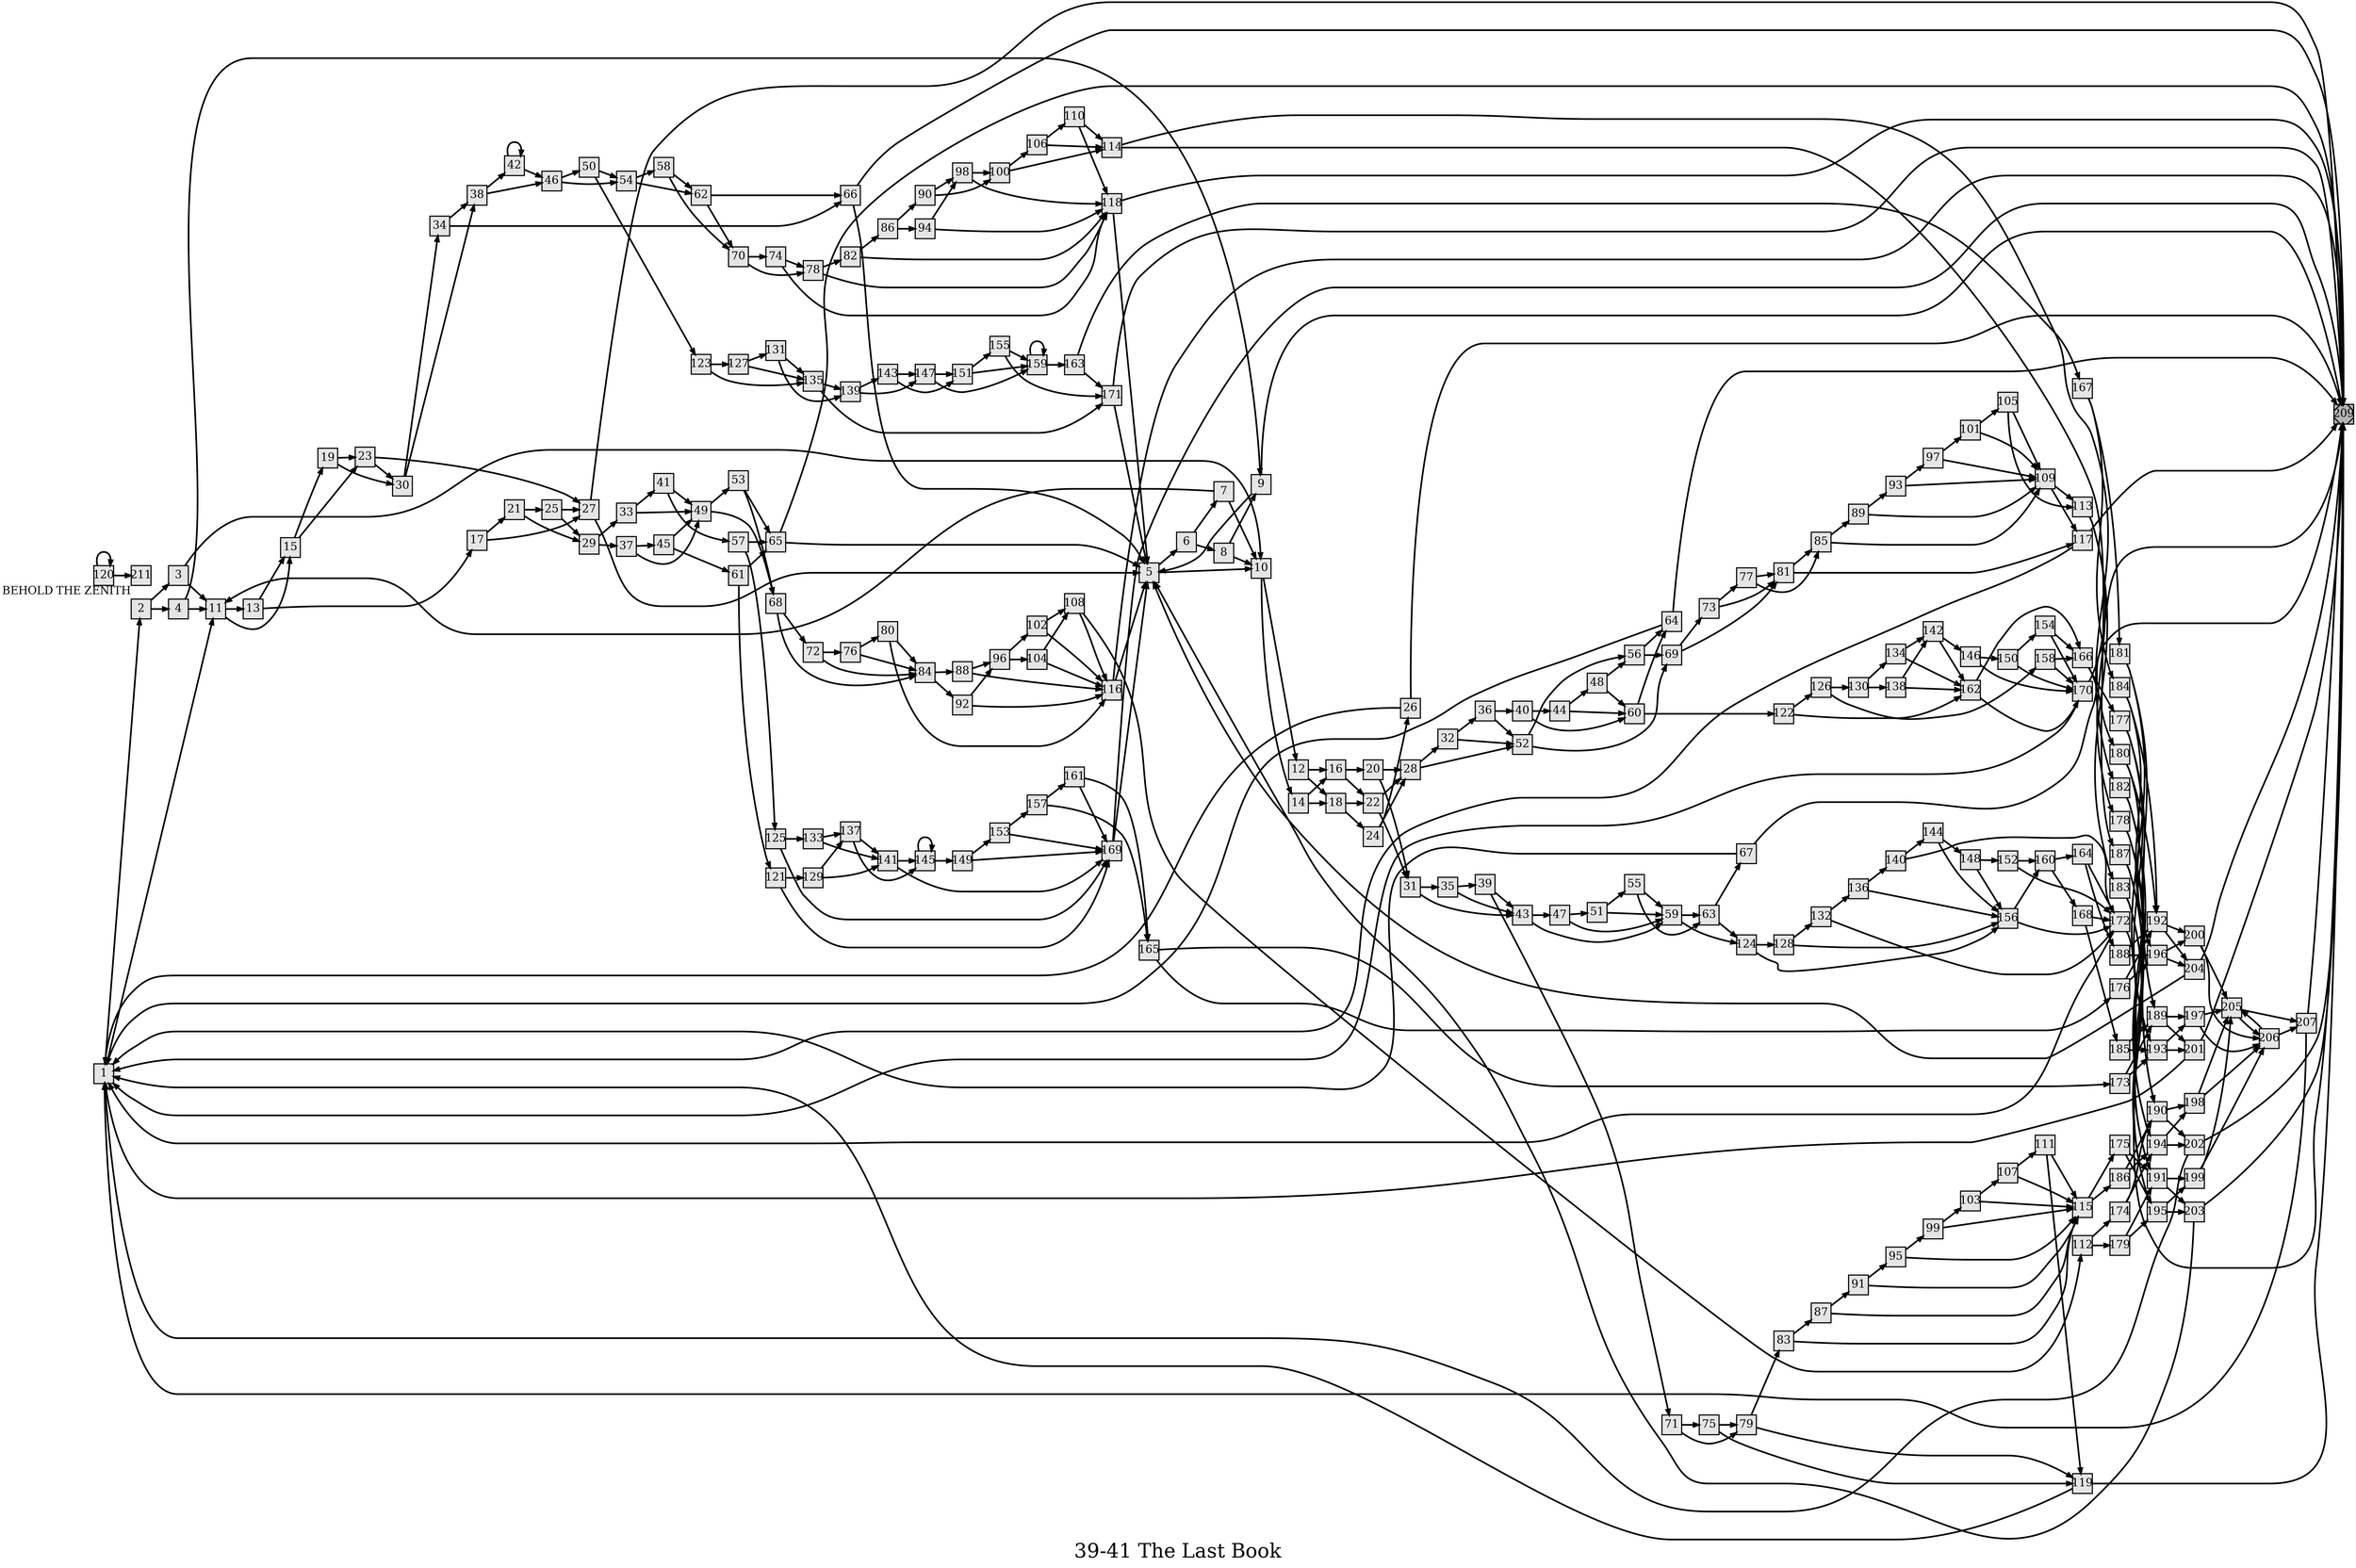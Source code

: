 digraph g{
  graph [ label="39-41 The Last Book" rankdir=LR, ordering=out, fontsize=36, nodesep="0.35", ranksep="0.45"];
  node  [shape=rect, penwidth=2, fontsize=20, style=filled, fillcolor=grey90, margin="0,0", labelfloat=true, regular=true, fixedsize=true];
  edge  [labelfloat=true, penwidth=3, fontsize=12];
  // ---;
  // group  : Katz;
  // id     : 39-41;
  // gbid   : 1378;
  // series : Last Book, The;
  // title  : Last Book, The;
  // author : Thomas Ainlay, Jr;
  // credit:;
  // - name : Jeremy Douglass;
  // role : encoder;
  // date : 2017-09-28;
  // - name : Jeremy Douglass;
  // role : editor;
  // date : 2018-04-28;
  // render:;
  // - name   : small;
  // styles : gvStyles-small.txt;
  // engine : dot;
  // comment: >;
  
  // ---;
  
  // From | To | Label;
  
  1 -> 2;
  1 -> 11;
  2 -> 3;
  2 -> 4;
  3 -> 10;
  3 -> 11;
  4 -> 9;
  4 -> 11;
  5 -> 6;
  5 -> 10;
  6 -> 7;
  6 -> 8;
  7 -> 10;
  7 -> 11;
  8 -> 9;
  8 -> 10;
  9 -> 209;
  9 -> 5;
  10 -> 12;
  10 -> 14;
  11 -> 13;
  11 -> 15;
  12 -> 16;
  12 -> 18;
  13 -> 15;
  13 -> 17;
  14 -> 16;
  14 -> 18;
  15 -> 19;
  15 -> 23;
  16 -> 20;
  16 -> 22;
  17 -> 21;
  17 -> 27;
  18 -> 22;
  18 -> 24;
  19 -> 23;
  19 -> 30;
  20 -> 28;
  20 -> 31;
  21 -> 25;
  21 -> 29;
  22 -> 28;
  22 -> 31;
  23 -> 27;
  23 -> 30;
  24 -> 26;
  24 -> 28;
  25 -> 27;
  25 -> 29;
  26 -> 209;
  26 -> 1;
  27 -> 209;
  27 -> 5;
  28 -> 32;
  28 -> 52;
  29 -> 33;	// If you are male, turn to page 33
  29 -> 37;	// if you are female, turn to page 37
  30 -> 34;
  30 -> 38;
  31 -> 35;
  31 -> 43;
  32 -> 36;
  32 -> 52;
  33 -> 41;
  33 -> 49;
  34 -> 38;
  34 -> 66;
  35 -> 39;
  35 -> 43;
  36 -> 40;
  36 -> 52;
  37 -> 45;
  37 -> 49;
  38 -> 42;
  38 -> 46;
  39 -> 43;
  39 -> 71;
  40 -> 44;
  40 -> 60;
  41 -> 49;
  41 -> 57;
  42 -> 42;
  42 -> 46;
  43 -> 47;
  43 -> 59;
  44 -> 48;
  44 -> 60;
  45 -> 49;
  45 -> 61;
  46 -> 50;
  46 -> 54;
  47 -> 51;
  47 -> 59;
  48 -> 56;
  48 -> 60;
  49 -> 53;
  49 -> 68;
  50 -> 54;
  50 -> 123;
  51 -> 55;
  51 -> 59;
  52 -> 56;
  52 -> 69;
  53 -> 65;
  53 -> 68;
  54 -> 58;
  54 -> 62;
  55 -> 59;
  55 -> 63;
  56 -> 64;
  56 -> 69;
  57 -> 65;
  57 -> 125;
  58 -> 62;
  58 -> 70;
  59 -> 63;
  59 -> 124;
  60 -> 64;
  60 -> 122;
  61 -> 65;
  61 -> 121;
  62 -> 66;
  62 -> 70;
  63 -> 67;
  63 -> 124;
  64 -> 209;
  64 -> 1;
  65 -> 209;
  65 -> 5;
  66 -> 209;
  66 -> 5;
  67 -> 209;
  67 -> 1;
  68 -> 72;
  68 -> 84;
  69 -> 73;
  69 -> 81;
  70 -> 74;
  70 -> 78;
  71 -> 75;
  71 -> 79;
  72 -> 76;
  72 -> 84;
  73 -> 77;
  73 -> 81;
  74 -> 78;
  74 -> 118;
  75 -> 79;
  75 -> 119;
  76 -> 80;
  76 -> 84;
  77 -> 81;
  77 -> 85;
  78 -> 82;
  78 -> 118;
  79 -> 83;
  79 -> 119;
  80 -> 84;
  80 -> 116;
  81 -> 85;
  81 -> 117;
  82 -> 86;
  82 -> 118;
  83 -> 87;
  83 -> 115;
  84 -> 88;
  84 -> 92;
  85 -> 89;
  85 -> 109;
  86 -> 90;
  86 -> 94;
  87 -> 91;
  87 -> 115;
  88 -> 96;
  88 -> 116;
  89 -> 93;
  89 -> 109;
  90 -> 98;
  90 -> 100;
  91 -> 95;
  91 -> 115;
  92 -> 96;
  92 -> 116;
  93 -> 97;
  93 -> 109;
  94 -> 98;
  94 -> 118;
  95 -> 99;
  95 -> 115;
  96 -> 102;
  96 -> 104;
  97 -> 101;
  97 -> 109;
  98 -> 100;
  98 -> 118;
  99 -> 103;
  99 -> 115;
  100 -> 106;
  100 -> 114;
  101 -> 105;
  101 -> 109;
  102 -> 108;
  102 -> 116;
  103 -> 107;
  103 -> 115;
  104 -> 108;
  104 -> 116;
  105 -> 109;
  105 -> 113;
  106 -> 110;
  106 -> 114;
  107 -> 111;
  107 -> 115;
  108 -> 112;
  108 -> 116;
  109 -> 113;
  109 -> 117;
  110 -> 114;
  110 -> 118;
  111 -> 115;
  111 -> 119;
  112 -> 174;
  112 -> 179;
  113 -> 178;
  113 -> 183;
  114 -> 182;
  114 -> 187;
  115 -> 175;
  115 -> 186;
  116 -> 209;
  116 -> 5;
  117 -> 209;
  117 -> 1;
  118 -> 209;
  118 -> 5;
  119 -> 209;
  119 -> 1;
  120 -> 120;
  120 -> 211;
  121 -> 129;
  121 -> 169;
  122 -> 126;
  122 -> 162;
  123 -> 127;
  123 -> 135;
  124 -> 128;
  124 -> 156;
  125 -> 133;
  125 -> 169;
  126 -> 130;
  126 -> 158;
  127 -> 131;
  127 -> 135;
  128 -> 132;
  128 -> 156;
  129 -> 137;
  129 -> 141;
  130 -> 134;
  130 -> 138;
  131 -> 135;
  131 -> 139;
  132 -> 136;
  132 -> 172;
  133 -> 137;
  133 -> 141;
  134 -> 142;
  134 -> 162;
  135 -> 139;
  135 -> 171;
  136 -> 140;
  136 -> 156;
  137 -> 141;
  137 -> 145;
  138 -> 142;
  138 -> 162;
  139 -> 143;
  139 -> 147;
  140 -> 144;
  140 -> 172;
  141 -> 145;
  141 -> 169;
  142 -> 146;
  142 -> 162;
  143 -> 147;
  143 -> 151;
  144 -> 148;
  144 -> 156;
  145 -> 145;
  145 -> 149;
  146 -> 150;
  146 -> 170;
  147 -> 151;
  147 -> 159;
  148 -> 152;
  148 -> 156;
  149 -> 153;
  149 -> 169;
  150 -> 154;
  150 -> 170;
  151 -> 155;
  151 -> 159;
  152 -> 160;
  152 -> 172;
  153 -> 157;
  153 -> 169;
  154 -> 166;
  154 -> 170;
  155 -> 159;
  155 -> 171;
  156 -> 160;
  156 -> 172;
  157 -> 161;
  157 -> 165;
  158 -> 166;
  158 -> 170;
  159 -> 159;
  159 -> 163;
  160 -> 164;
  160 -> 168;
  161 -> 165;
  161 -> 169;
  162 -> 166;
  162 -> 170;
  163 -> 167;
  163 -> 171;
  164 -> 172;
  164 -> 188;
  165 -> 173;
  165 -> 176;
  166 -> 177;
  166 -> 180;
  167 -> 181;
  167 -> 184;
  168 -> 172;
  168 -> 185;
  169 -> 209;
  169 -> 5;
  170 -> 209;
  170 -> 1;
  171 -> 209;
  171 -> 5;
  172 -> 209;
  172 -> 1;
  173 -> 189;
  173 -> 193;
  174 -> 190;
  174 -> 194;
  175 -> 191;
  175 -> 195;
  176 -> 192;	// If you want to turn to page 192, turn to page 192
  176 -> 196;	// If you want to turn to page 196, turn to page 196
  177 -> 189;
  177 -> 193;
  178 -> 190;
  178 -> 194;
  179 -> 191;
  179 -> 195;
  180 -> 192;
  180 -> 196;
  181 -> 189;
  181 -> 193;
  182 -> 190;
  182 -> 194;
  183 -> 191;
  183 -> 195;
  184 -> 192;
  184 -> 196;
  185 -> 189;
  185 -> 193;
  186 -> 190;
  186 -> 194;
  187 -> 191;
  187 -> 195;
  188 -> 192;
  188 -> 196;
  189 -> 197;
  189 -> 201;
  190 -> 198;
  190 -> 202;
  191 -> 199;
  191 -> 203;
  192 -> 200;
  192 -> 204;
  193 -> 197;
  193 -> 201;
  194 -> 198;
  194 -> 202;
  195 -> 199;
  195 -> 203;
  196 -> 200;
  196 -> 204;
  197 -> 205;
  197 -> 206;
  198 -> 205;
  198 -> 206;
  199 -> 205;
  199 -> 206;
  200 -> 205;
  200 -> 206;
  201 -> 209;
  201 -> 1;
  202 -> 209;
  202 -> 1;
  203 -> 209;
  203 -> 5;
  204 -> 209;
  204 -> 5;
  205 -> 207;
  205 -> 206;
  206 -> 207;
  206 -> 205;
  207 -> 209;
  207 -> 1;
  
  // 208 | BLANK;
  
  209	[ xlabel="END", shape=Msquare, fontsize=20, fillcolor=grey70, xlabel="" ];
  
  // 210 | BLANK;
  
  211	[ xlabel="BEHOLD THE ZENITH" ];
}

